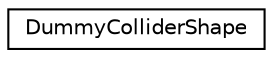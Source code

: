 digraph "Graphical Class Hierarchy"
{
 // LATEX_PDF_SIZE
  edge [fontname="Helvetica",fontsize="10",labelfontname="Helvetica",labelfontsize="10"];
  node [fontname="Helvetica",fontsize="10",shape=record];
  rankdir="LR";
  Node0 [label="DummyColliderShape",height=0.2,width=0.4,color="black", fillcolor="white", style="filled",URL="$struct_dummy_collider_shape.html",tooltip=" "];
}
